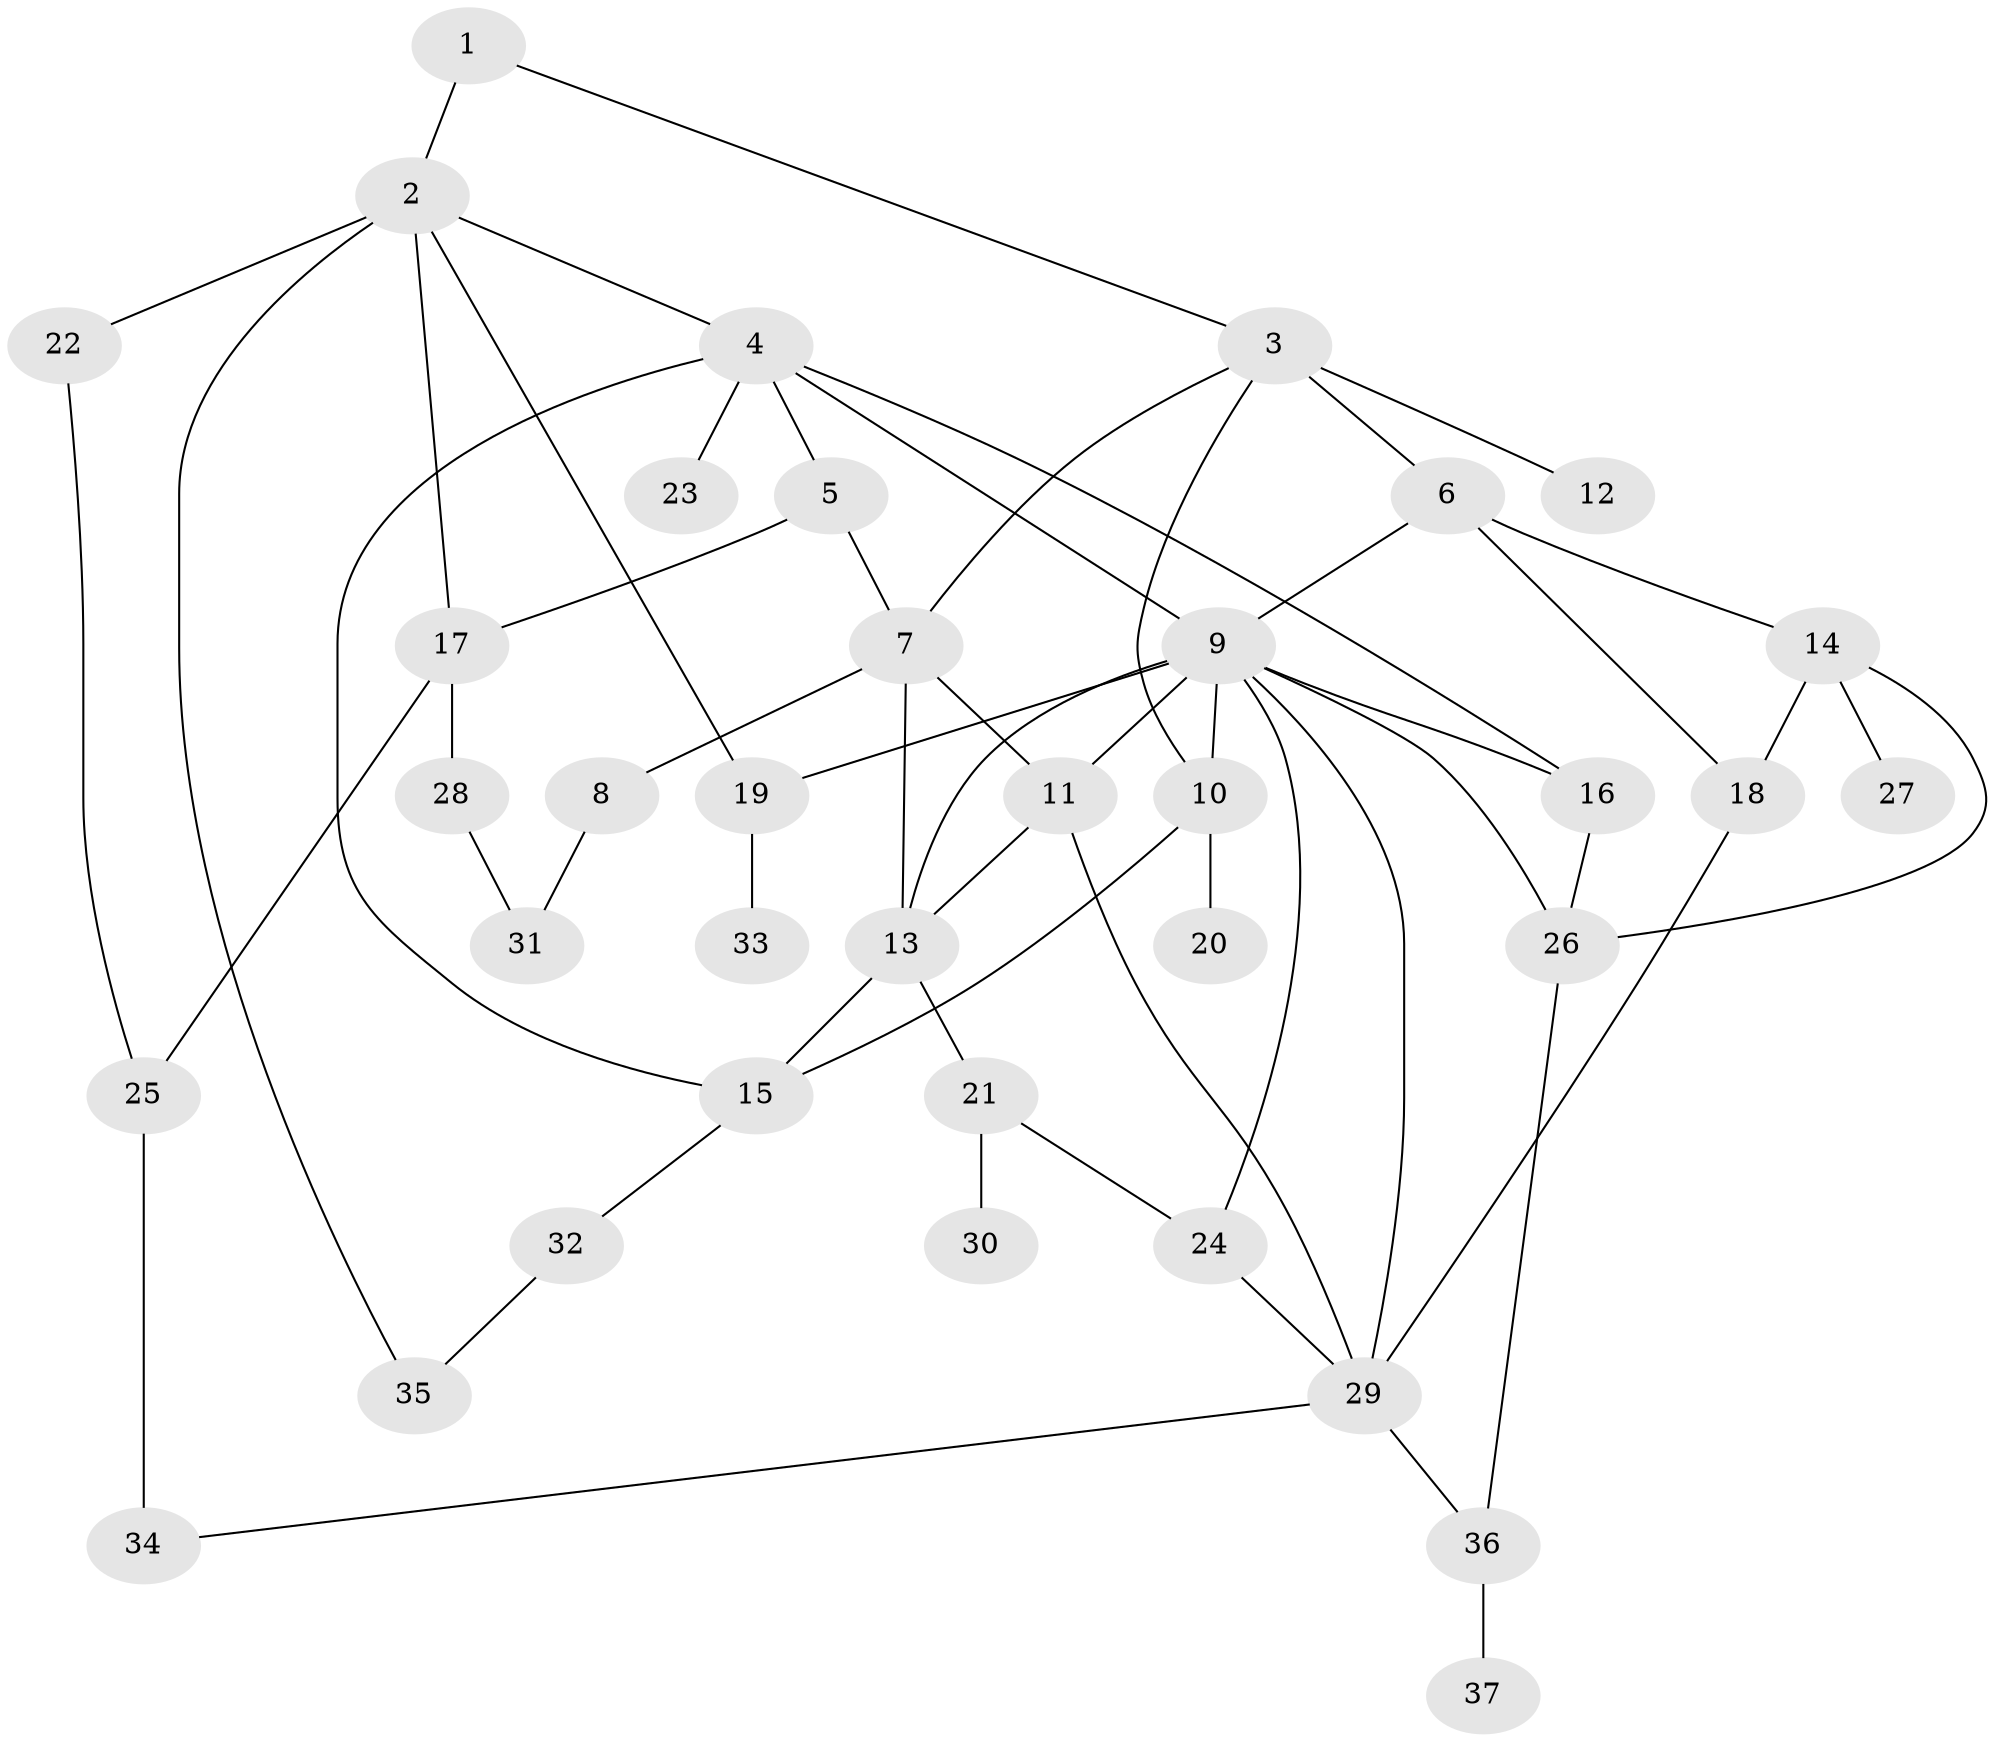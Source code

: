 // original degree distribution, {3: 0.2191780821917808, 6: 0.0273972602739726, 4: 0.1095890410958904, 7: 0.0410958904109589, 5: 0.0410958904109589, 2: 0.3150684931506849, 1: 0.2465753424657534}
// Generated by graph-tools (version 1.1) at 2025/34/03/09/25 02:34:20]
// undirected, 37 vertices, 59 edges
graph export_dot {
graph [start="1"]
  node [color=gray90,style=filled];
  1;
  2;
  3;
  4;
  5;
  6;
  7;
  8;
  9;
  10;
  11;
  12;
  13;
  14;
  15;
  16;
  17;
  18;
  19;
  20;
  21;
  22;
  23;
  24;
  25;
  26;
  27;
  28;
  29;
  30;
  31;
  32;
  33;
  34;
  35;
  36;
  37;
  1 -- 2 [weight=1.0];
  1 -- 3 [weight=1.0];
  2 -- 4 [weight=1.0];
  2 -- 17 [weight=1.0];
  2 -- 19 [weight=1.0];
  2 -- 22 [weight=1.0];
  2 -- 35 [weight=1.0];
  3 -- 6 [weight=1.0];
  3 -- 7 [weight=1.0];
  3 -- 10 [weight=1.0];
  3 -- 12 [weight=2.0];
  4 -- 5 [weight=1.0];
  4 -- 9 [weight=1.0];
  4 -- 15 [weight=1.0];
  4 -- 16 [weight=1.0];
  4 -- 23 [weight=1.0];
  5 -- 7 [weight=1.0];
  5 -- 17 [weight=1.0];
  6 -- 9 [weight=1.0];
  6 -- 14 [weight=1.0];
  6 -- 18 [weight=1.0];
  7 -- 8 [weight=1.0];
  7 -- 11 [weight=2.0];
  7 -- 13 [weight=1.0];
  8 -- 31 [weight=1.0];
  9 -- 10 [weight=1.0];
  9 -- 11 [weight=1.0];
  9 -- 13 [weight=2.0];
  9 -- 16 [weight=1.0];
  9 -- 19 [weight=1.0];
  9 -- 24 [weight=1.0];
  9 -- 26 [weight=1.0];
  9 -- 29 [weight=1.0];
  10 -- 15 [weight=1.0];
  10 -- 20 [weight=1.0];
  11 -- 13 [weight=1.0];
  11 -- 29 [weight=1.0];
  13 -- 15 [weight=1.0];
  13 -- 21 [weight=1.0];
  14 -- 18 [weight=1.0];
  14 -- 26 [weight=1.0];
  14 -- 27 [weight=1.0];
  15 -- 32 [weight=1.0];
  16 -- 26 [weight=1.0];
  17 -- 25 [weight=1.0];
  17 -- 28 [weight=1.0];
  18 -- 29 [weight=1.0];
  19 -- 33 [weight=1.0];
  21 -- 24 [weight=1.0];
  21 -- 30 [weight=1.0];
  22 -- 25 [weight=1.0];
  24 -- 29 [weight=1.0];
  25 -- 34 [weight=2.0];
  26 -- 36 [weight=1.0];
  28 -- 31 [weight=1.0];
  29 -- 34 [weight=1.0];
  29 -- 36 [weight=1.0];
  32 -- 35 [weight=1.0];
  36 -- 37 [weight=1.0];
}
